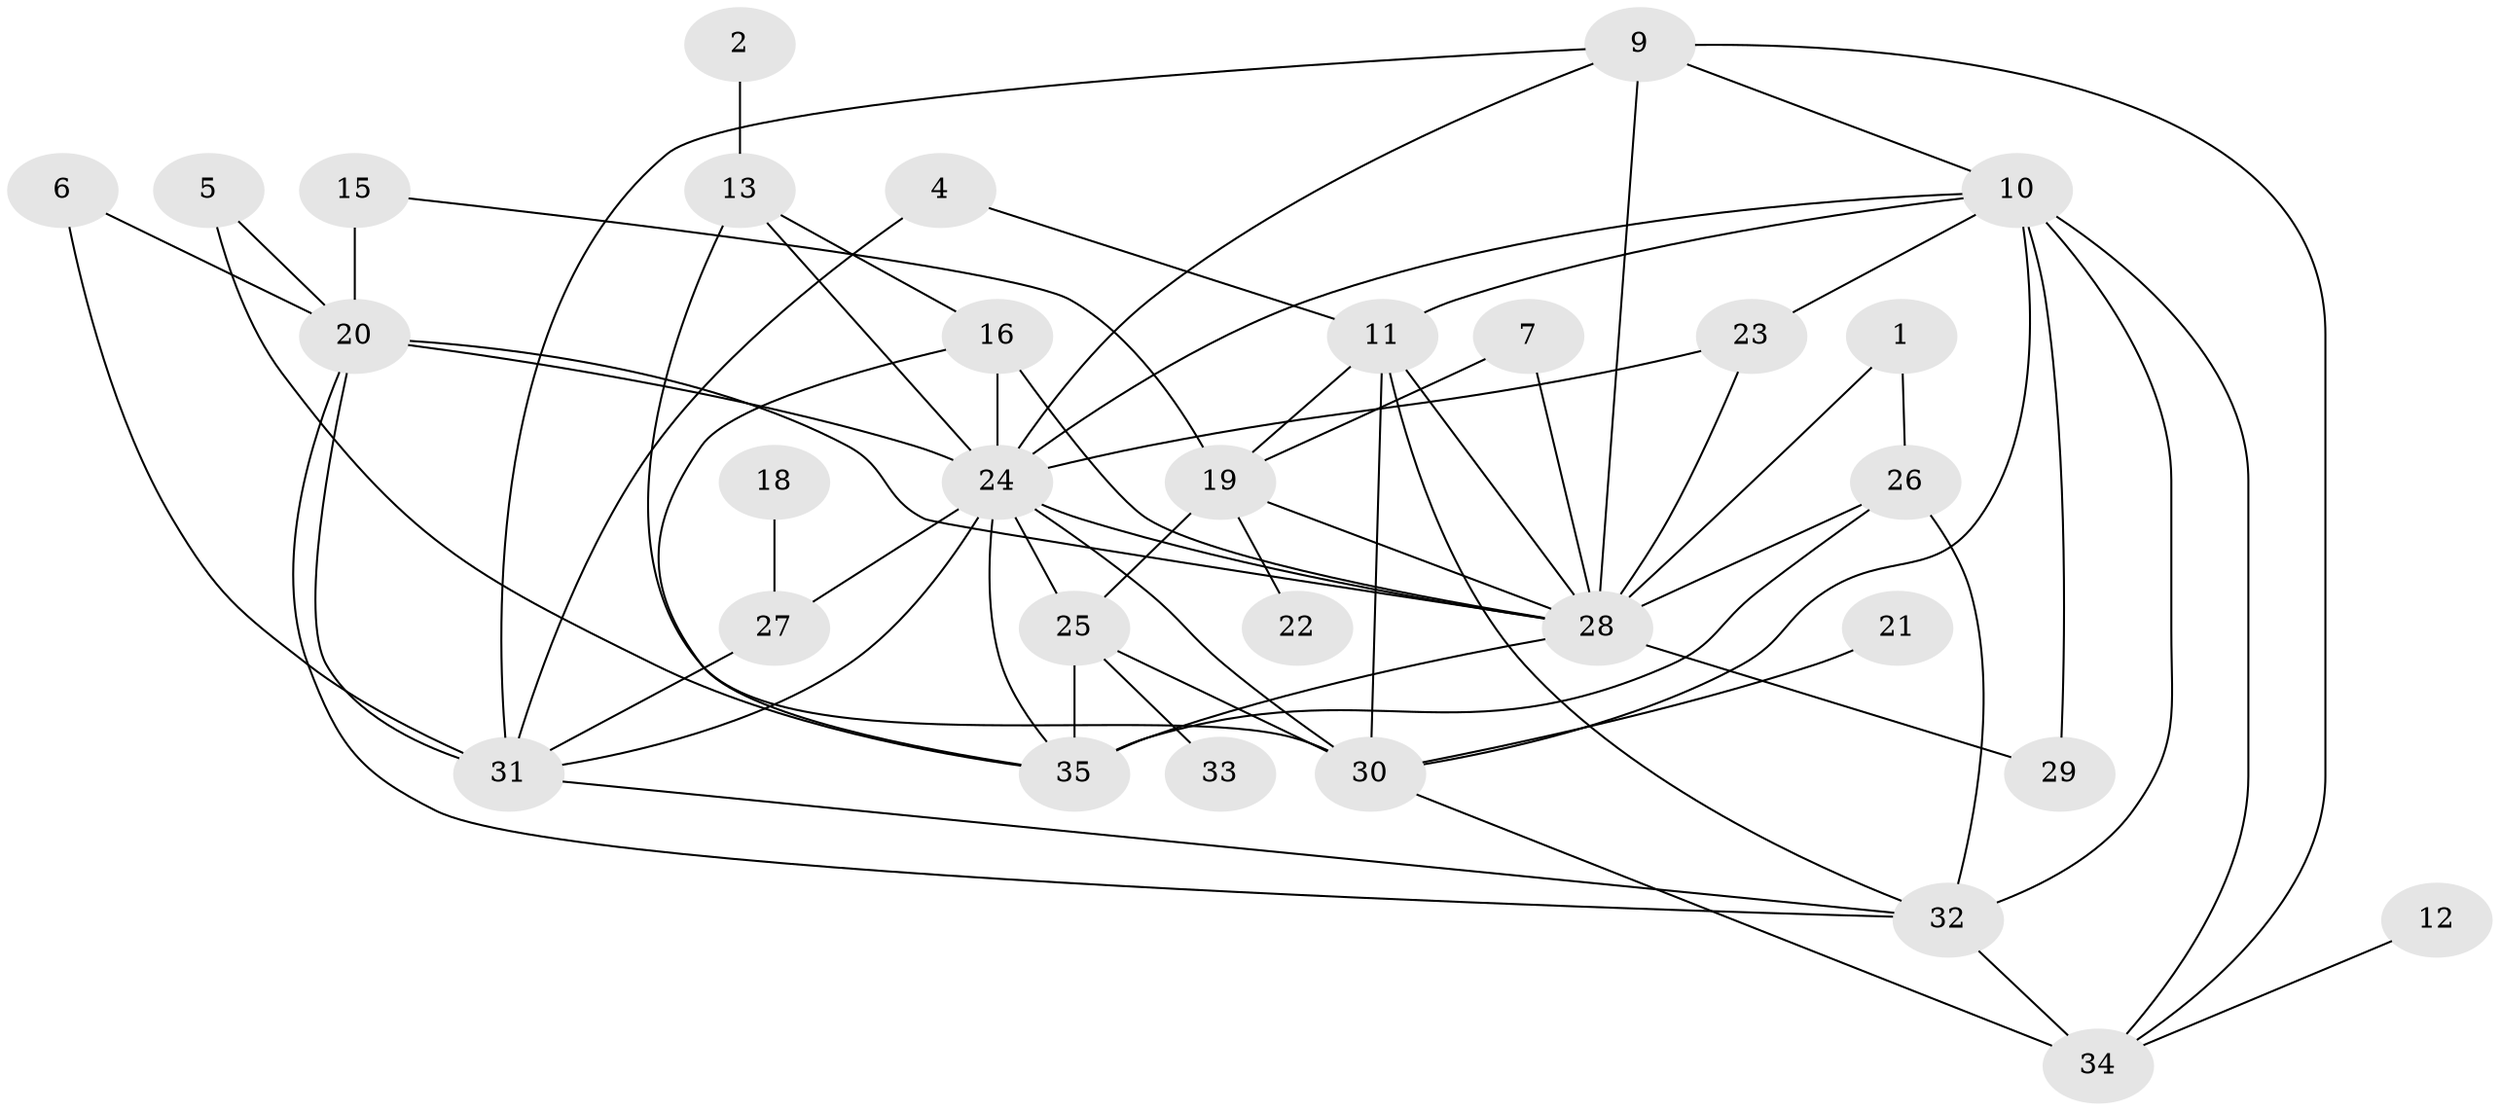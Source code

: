 // original degree distribution, {3: 0.22608695652173913, 4: 0.16521739130434782, 5: 0.09565217391304348, 2: 0.2956521739130435, 1: 0.14782608695652175, 8: 0.017391304347826087, 0: 0.02608695652173913, 6: 0.02608695652173913}
// Generated by graph-tools (version 1.1) at 2025/35/03/04/25 23:35:45]
// undirected, 31 vertices, 65 edges
graph export_dot {
  node [color=gray90,style=filled];
  1;
  2;
  4;
  5;
  6;
  7;
  9;
  10;
  11;
  12;
  13;
  15;
  16;
  18;
  19;
  20;
  21;
  22;
  23;
  24;
  25;
  26;
  27;
  28;
  29;
  30;
  31;
  32;
  33;
  34;
  35;
  1 -- 26 [weight=1.0];
  1 -- 28 [weight=1.0];
  2 -- 13 [weight=1.0];
  4 -- 11 [weight=1.0];
  4 -- 31 [weight=1.0];
  5 -- 20 [weight=1.0];
  5 -- 35 [weight=1.0];
  6 -- 20 [weight=1.0];
  6 -- 31 [weight=1.0];
  7 -- 19 [weight=1.0];
  7 -- 28 [weight=2.0];
  9 -- 10 [weight=1.0];
  9 -- 24 [weight=1.0];
  9 -- 28 [weight=1.0];
  9 -- 31 [weight=1.0];
  9 -- 34 [weight=1.0];
  10 -- 11 [weight=1.0];
  10 -- 23 [weight=1.0];
  10 -- 24 [weight=1.0];
  10 -- 29 [weight=2.0];
  10 -- 30 [weight=1.0];
  10 -- 32 [weight=1.0];
  10 -- 34 [weight=1.0];
  11 -- 19 [weight=1.0];
  11 -- 28 [weight=2.0];
  11 -- 30 [weight=1.0];
  11 -- 32 [weight=1.0];
  12 -- 34 [weight=1.0];
  13 -- 16 [weight=1.0];
  13 -- 24 [weight=2.0];
  13 -- 30 [weight=1.0];
  15 -- 19 [weight=1.0];
  15 -- 20 [weight=1.0];
  16 -- 24 [weight=1.0];
  16 -- 28 [weight=2.0];
  16 -- 35 [weight=1.0];
  18 -- 27 [weight=1.0];
  19 -- 22 [weight=2.0];
  19 -- 25 [weight=1.0];
  19 -- 28 [weight=1.0];
  20 -- 24 [weight=1.0];
  20 -- 28 [weight=2.0];
  20 -- 31 [weight=1.0];
  20 -- 32 [weight=1.0];
  21 -- 30 [weight=1.0];
  23 -- 24 [weight=1.0];
  23 -- 28 [weight=1.0];
  24 -- 25 [weight=1.0];
  24 -- 27 [weight=2.0];
  24 -- 28 [weight=3.0];
  24 -- 30 [weight=2.0];
  24 -- 31 [weight=1.0];
  24 -- 35 [weight=2.0];
  25 -- 30 [weight=1.0];
  25 -- 33 [weight=1.0];
  25 -- 35 [weight=2.0];
  26 -- 28 [weight=1.0];
  26 -- 32 [weight=1.0];
  26 -- 35 [weight=2.0];
  27 -- 31 [weight=1.0];
  28 -- 29 [weight=1.0];
  28 -- 35 [weight=2.0];
  30 -- 34 [weight=1.0];
  31 -- 32 [weight=1.0];
  32 -- 34 [weight=2.0];
}
